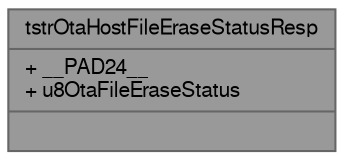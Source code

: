 digraph "tstrOtaHostFileEraseStatusResp"
{
 // LATEX_PDF_SIZE
  bgcolor="transparent";
  edge [fontname=FreeSans,fontsize=10,labelfontname=FreeSans,labelfontsize=10];
  node [fontname=FreeSans,fontsize=10,shape=box,height=0.2,width=0.4];
  Node1 [shape=record,label="{tstrOtaHostFileEraseStatusResp\n|+ __PAD24__\l+ u8OtaFileEraseStatus\l|}",height=0.2,width=0.4,color="gray40", fillcolor="grey60", style="filled", fontcolor="black",tooltip="Host File OTA Information."];
}
